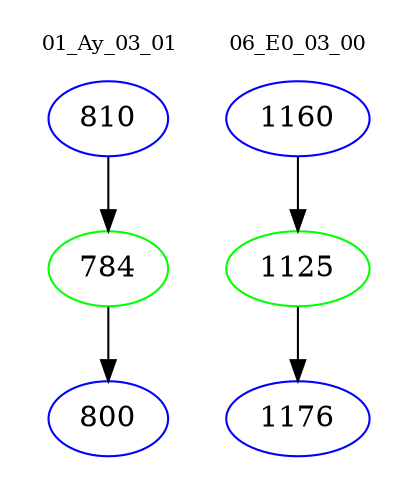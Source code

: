 digraph{
subgraph cluster_0 {
color = white
label = "01_Ay_03_01";
fontsize=10;
T0_810 [label="810", color="blue"]
T0_810 -> T0_784 [color="black"]
T0_784 [label="784", color="green"]
T0_784 -> T0_800 [color="black"]
T0_800 [label="800", color="blue"]
}
subgraph cluster_1 {
color = white
label = "06_E0_03_00";
fontsize=10;
T1_1160 [label="1160", color="blue"]
T1_1160 -> T1_1125 [color="black"]
T1_1125 [label="1125", color="green"]
T1_1125 -> T1_1176 [color="black"]
T1_1176 [label="1176", color="blue"]
}
}
